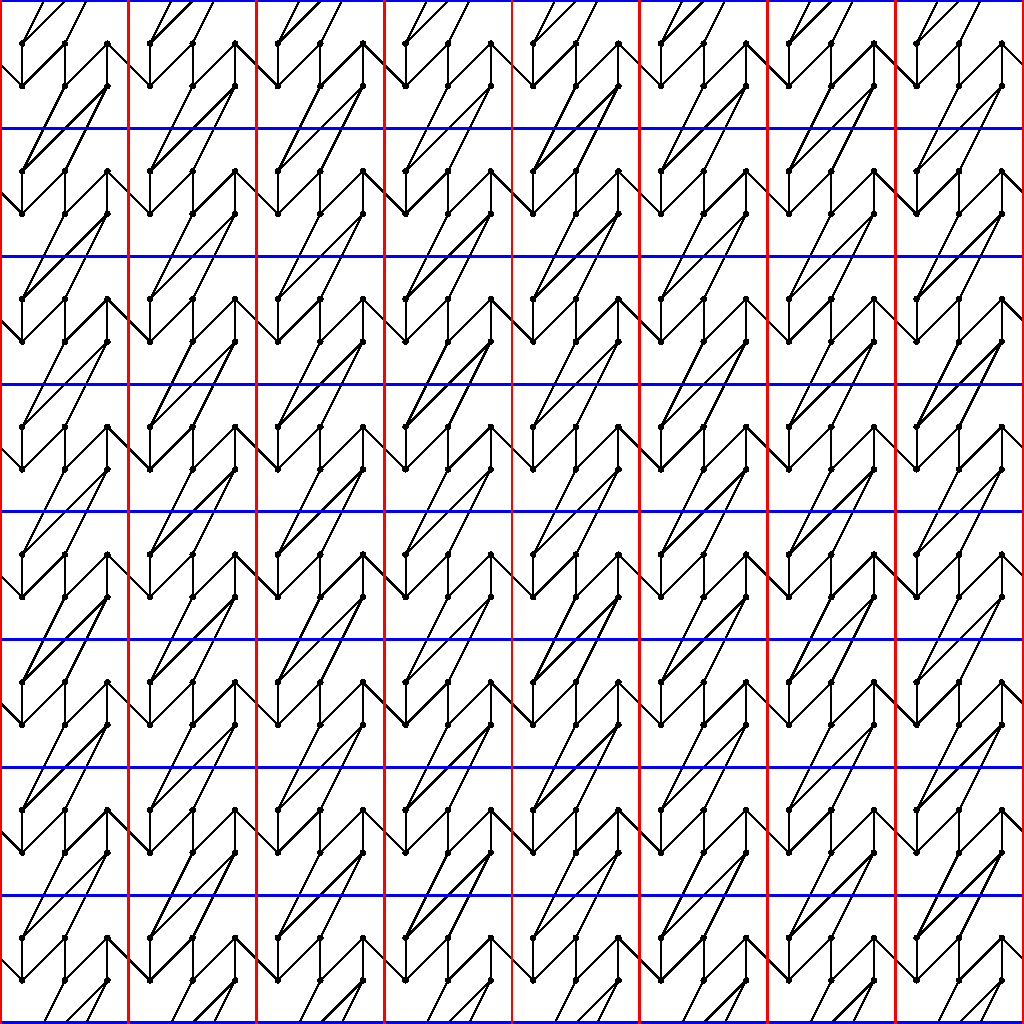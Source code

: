 /******************************************************************************
 *                                 LICENSE                                    *
 ******************************************************************************
 *  This file is part of Mathematics-and-Physics.                             *
 *                                                                            *
 *  Mathematics-and-Physics is free software: you can redistribute it and/or  *
 *  modify it under the terms of the GNU General Public License as published  *
 *  by the Free Software Foundation, either version 3 of the License, or      *
 *  (at your option) any later version.                                       *
 *                                                                            *
 *  Mathematics-and-Physics is distributed in the hope that it will be useful *
 *  but WITHOUT ANY WARRANTY; without even the implied warranty of            *
 *  MERCHANTABILITY or FITNESS FOR A PARTICULAR PURPOSE.  See the             *
 *  GNU General Public License for more details.                              *
 *                                                                            *
 *  You should have received a copy of the GNU General Public License         *
 *  along with Mathematics-and-Physics.  If not, see                          *
 *  <https://www.gnu.org/licenses/>.                                          *
 ******************************************************************************/

/*  Size of the figure.                                                       */
size(512);

/*  Coordinates for the vertices of the graph.                                */
pair[] A = {(-1.0, -0.5), (0.0, -0.5), (1.0, -0.5)};
pair[] B = {(-1.0, 0.5), (0.0, 0.5), (1.0, 0.5)};

/*  Radius of the dots.                                                       */
real radius = 0.05;

/*  Value for the edge of the square.                                         */
real edge = 1.5;

/*  Pairs for the square representing the torus.                              */
pair V0 = (-edge, -edge);
pair V1 = (edge, -edge);
pair V2 = (-edge, edge);
pair V3 = (edge, edge);

/*  Variables for indexing.                                                   */
int m, n;

/*  Number of boxes in x and y axes.                                          */
int N = 8;

/*  Transform for shifting later.                                             */
transform T;

/*  Loop over the plane.                                                      */
for (m = 0; m < N; ++m)
{
    for (n = 0; n < N; ++n)
    {
        T = shift(2.0*edge*m, 2.0*edge*n);

        /*  Dots for the vertices of the graph.                               */
        filldraw(circle(T*A[0], radius), black);
        filldraw(circle(T*A[1], radius), black);
        filldraw(circle(T*A[2], radius), black);
        filldraw(circle(T*B[0], radius), black);
        filldraw(circle(T*B[1], radius), black);
        filldraw(circle(T*B[2], radius), black);

        /*  And draw the edges.                                               */
        draw(T*(A[0] -- B[0]));
        draw(T*(A[0] -- B[1]));
        draw(T*(A[1] -- B[1]));
        draw(T*(A[1] -- B[2]));
        draw(T*(A[2] -- B[2]));

        /*  Some of the edges need to curve around the torus.                 */
        draw(T*(A[0] -- (-edge, 0.0)));
        draw(T*((edge, 0.0) -- B[2]));

        draw(T*(A[2] -- (0.0, -edge)));
        draw(T*((0.0, edge) -- B[0]));

        draw(T*(B[0] -- (-0.5, edge)));
        draw(T*((-0.5, -edge) -- A[1]));

        draw(T*(A[2] -- (0.5, -edge)));
        draw(T*((0.5, edge) -- B[1]));

        /*  Draw in lines to indicate the square.                             */
        draw(T*(V0 -- V1), blue + linewidth(1.0));
        draw(T*(V2 -- V3), blue + linewidth(1.0));
        draw(T*(V0 -- V2), red + linewidth(1.0));
        draw(T*(V1 -- V3), red + linewidth(1.0));
    }
}
